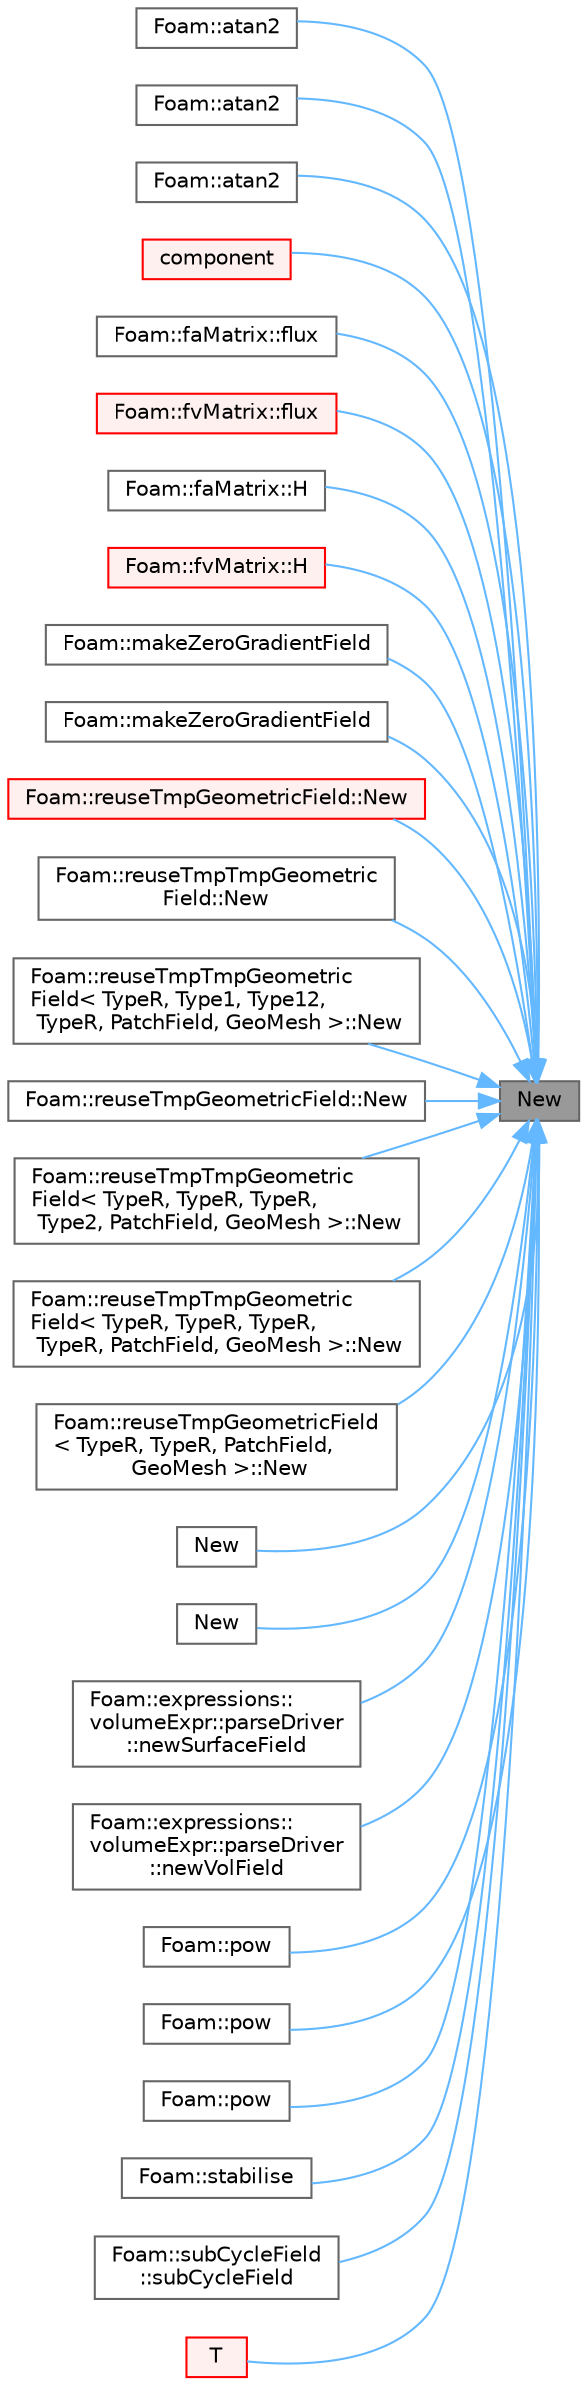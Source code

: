 digraph "New"
{
 // LATEX_PDF_SIZE
  bgcolor="transparent";
  edge [fontname=Helvetica,fontsize=10,labelfontname=Helvetica,labelfontsize=10];
  node [fontname=Helvetica,fontsize=10,shape=box,height=0.2,width=0.4];
  rankdir="RL";
  Node1 [id="Node000001",label="New",height=0.2,width=0.4,color="gray40", fillcolor="grey60", style="filled", fontcolor="black",tooltip=" "];
  Node1 -> Node2 [id="edge1_Node000001_Node000002",dir="back",color="steelblue1",style="solid",tooltip=" "];
  Node2 [id="Node000002",label="Foam::atan2",height=0.2,width=0.4,color="grey40", fillcolor="white", style="filled",URL="$namespaceFoam.html#aba721449cfdb92e098d1d0d8e3b7548c",tooltip=" "];
  Node1 -> Node3 [id="edge2_Node000001_Node000003",dir="back",color="steelblue1",style="solid",tooltip=" "];
  Node3 [id="Node000003",label="Foam::atan2",height=0.2,width=0.4,color="grey40", fillcolor="white", style="filled",URL="$namespaceFoam.html#a24fd7caa4e5886f9b2027b169e1a5ba5",tooltip=" "];
  Node1 -> Node4 [id="edge3_Node000001_Node000004",dir="back",color="steelblue1",style="solid",tooltip=" "];
  Node4 [id="Node000004",label="Foam::atan2",height=0.2,width=0.4,color="grey40", fillcolor="white", style="filled",URL="$namespaceFoam.html#ac75db8da28b973c833570d46fd8ca3f9",tooltip=" "];
  Node1 -> Node5 [id="edge4_Node000001_Node000005",dir="back",color="steelblue1",style="solid",tooltip=" "];
  Node5 [id="Node000005",label="component",height=0.2,width=0.4,color="red", fillcolor="#FFF0F0", style="filled",URL="$classFoam_1_1GeometricField.html#afd5045ff7a96a69f211fe3a9de64e3b6",tooltip=" "];
  Node1 -> Node13 [id="edge5_Node000001_Node000013",dir="back",color="steelblue1",style="solid",tooltip=" "];
  Node13 [id="Node000013",label="Foam::faMatrix::flux",height=0.2,width=0.4,color="grey40", fillcolor="white", style="filled",URL="$classFoam_1_1faMatrix.html#a4ccb076f62a7be02bc115e3c6c74a488",tooltip=" "];
  Node1 -> Node14 [id="edge6_Node000001_Node000014",dir="back",color="steelblue1",style="solid",tooltip=" "];
  Node14 [id="Node000014",label="Foam::fvMatrix::flux",height=0.2,width=0.4,color="red", fillcolor="#FFF0F0", style="filled",URL="$classFoam_1_1fvMatrix.html#a08a0042554e1fad1421e103a8edfc3f4",tooltip=" "];
  Node1 -> Node17 [id="edge7_Node000001_Node000017",dir="back",color="steelblue1",style="solid",tooltip=" "];
  Node17 [id="Node000017",label="Foam::faMatrix::H",height=0.2,width=0.4,color="grey40", fillcolor="white", style="filled",URL="$classFoam_1_1faMatrix.html#a7b041266d01333576b3e7e771d7aa290",tooltip=" "];
  Node1 -> Node18 [id="edge8_Node000001_Node000018",dir="back",color="steelblue1",style="solid",tooltip=" "];
  Node18 [id="Node000018",label="Foam::fvMatrix::H",height=0.2,width=0.4,color="red", fillcolor="#FFF0F0", style="filled",URL="$classFoam_1_1fvMatrix.html#ab48cc6540eedab5e23286b6fa19d53f5",tooltip=" "];
  Node1 -> Node21 [id="edge9_Node000001_Node000021",dir="back",color="steelblue1",style="solid",tooltip=" "];
  Node21 [id="Node000021",label="Foam::makeZeroGradientField",height=0.2,width=0.4,color="grey40", fillcolor="white", style="filled",URL="$namespaceFoam.html#aab67f65831d72f05d6a9d14669ea1fb1",tooltip=" "];
  Node1 -> Node22 [id="edge10_Node000001_Node000022",dir="back",color="steelblue1",style="solid",tooltip=" "];
  Node22 [id="Node000022",label="Foam::makeZeroGradientField",height=0.2,width=0.4,color="grey40", fillcolor="white", style="filled",URL="$namespaceFoam.html#a85956b1ed117e965074e7cecd8d1935d",tooltip=" "];
  Node1 -> Node23 [id="edge11_Node000001_Node000023",dir="back",color="steelblue1",style="solid",tooltip=" "];
  Node23 [id="Node000023",label="Foam::reuseTmpGeometricField::New",height=0.2,width=0.4,color="red", fillcolor="#FFF0F0", style="filled",URL="$structFoam_1_1reuseTmpGeometricField.html#a0fbf032869344b271a846b167f6a6155",tooltip=" "];
  Node1 -> Node34 [id="edge12_Node000001_Node000034",dir="back",color="steelblue1",style="solid",tooltip=" "];
  Node34 [id="Node000034",label="Foam::reuseTmpTmpGeometric\lField::New",height=0.2,width=0.4,color="grey40", fillcolor="white", style="filled",URL="$structFoam_1_1reuseTmpTmpGeometricField.html#aef9d2b4c98836fb457cb291ee28b459e",tooltip=" "];
  Node1 -> Node35 [id="edge13_Node000001_Node000035",dir="back",color="steelblue1",style="solid",tooltip=" "];
  Node35 [id="Node000035",label="Foam::reuseTmpTmpGeometric\lField\< TypeR, Type1, Type12,\l TypeR, PatchField, GeoMesh \>::New",height=0.2,width=0.4,color="grey40", fillcolor="white", style="filled",URL="$structFoam_1_1reuseTmpTmpGeometricField_3_01TypeR_00_01Type1_00_01Type12_00_01TypeR_00_01PatchField_00_01GeoMesh_01_4.html#ad85cc68c0e0ced4437b18aba3a1952a5",tooltip=" "];
  Node1 -> Node36 [id="edge14_Node000001_Node000036",dir="back",color="steelblue1",style="solid",tooltip=" "];
  Node36 [id="Node000036",label="Foam::reuseTmpGeometricField::New",height=0.2,width=0.4,color="grey40", fillcolor="white", style="filled",URL="$structFoam_1_1reuseTmpGeometricField.html#a8453b9ead547b1cc95a5ac1a3e4b1136",tooltip=" "];
  Node1 -> Node37 [id="edge15_Node000001_Node000037",dir="back",color="steelblue1",style="solid",tooltip=" "];
  Node37 [id="Node000037",label="Foam::reuseTmpTmpGeometric\lField\< TypeR, TypeR, TypeR,\l Type2, PatchField, GeoMesh \>::New",height=0.2,width=0.4,color="grey40", fillcolor="white", style="filled",URL="$structFoam_1_1reuseTmpTmpGeometricField_3_01TypeR_00_01TypeR_00_01TypeR_00_01Type2_00_01PatchField_00_01GeoMesh_01_4.html#a30ce9c95b17e41a978e981cb58313b71",tooltip=" "];
  Node1 -> Node38 [id="edge16_Node000001_Node000038",dir="back",color="steelblue1",style="solid",tooltip=" "];
  Node38 [id="Node000038",label="Foam::reuseTmpTmpGeometric\lField\< TypeR, TypeR, TypeR,\l TypeR, PatchField, GeoMesh \>::New",height=0.2,width=0.4,color="grey40", fillcolor="white", style="filled",URL="$structFoam_1_1reuseTmpTmpGeometricField_3_01TypeR_00_01TypeR_00_01TypeR_00_01TypeR_00_01PatchField_00_01GeoMesh_01_4.html#ad9ae183d301e9beb30b859f96af7a363",tooltip=" "];
  Node1 -> Node39 [id="edge17_Node000001_Node000039",dir="back",color="steelblue1",style="solid",tooltip=" "];
  Node39 [id="Node000039",label="Foam::reuseTmpGeometricField\l\< TypeR, TypeR, PatchField,\l GeoMesh \>::New",height=0.2,width=0.4,color="grey40", fillcolor="white", style="filled",URL="$structFoam_1_1reuseTmpGeometricField_3_01TypeR_00_01TypeR_00_01PatchField_00_01GeoMesh_01_4.html#a428ab300f55afc91669876211da7f56a",tooltip=" "];
  Node1 -> Node40 [id="edge18_Node000001_Node000040",dir="back",color="steelblue1",style="solid",tooltip=" "];
  Node40 [id="Node000040",label="New",height=0.2,width=0.4,color="grey40", fillcolor="white", style="filled",URL="$classFoam_1_1GeometricField.html#accc4d93915ef0784b9e3b3d2078acdb4",tooltip=" "];
  Node1 -> Node41 [id="edge19_Node000001_Node000041",dir="back",color="steelblue1",style="solid",tooltip=" "];
  Node41 [id="Node000041",label="New",height=0.2,width=0.4,color="grey40", fillcolor="white", style="filled",URL="$classFoam_1_1GeometricField.html#a12f8e69a821b3be45f21164de334549a",tooltip=" "];
  Node1 -> Node42 [id="edge20_Node000001_Node000042",dir="back",color="steelblue1",style="solid",tooltip=" "];
  Node42 [id="Node000042",label="Foam::expressions::\lvolumeExpr::parseDriver\l::newSurfaceField",height=0.2,width=0.4,color="grey40", fillcolor="white", style="filled",URL="$classFoam_1_1expressions_1_1volumeExpr_1_1parseDriver.html#a9a6cfee6ab1fdd7f5d5511ee72655d23",tooltip=" "];
  Node1 -> Node43 [id="edge21_Node000001_Node000043",dir="back",color="steelblue1",style="solid",tooltip=" "];
  Node43 [id="Node000043",label="Foam::expressions::\lvolumeExpr::parseDriver\l::newVolField",height=0.2,width=0.4,color="grey40", fillcolor="white", style="filled",URL="$classFoam_1_1expressions_1_1volumeExpr_1_1parseDriver.html#adc3ae8bdf32a93c63e52c2f6edbe95cb",tooltip=" "];
  Node1 -> Node44 [id="edge22_Node000001_Node000044",dir="back",color="steelblue1",style="solid",tooltip=" "];
  Node44 [id="Node000044",label="Foam::pow",height=0.2,width=0.4,color="grey40", fillcolor="white", style="filled",URL="$namespaceFoam.html#a56e35f8bb8994ef0e5b435d4e5b8fa18",tooltip=" "];
  Node1 -> Node45 [id="edge23_Node000001_Node000045",dir="back",color="steelblue1",style="solid",tooltip=" "];
  Node45 [id="Node000045",label="Foam::pow",height=0.2,width=0.4,color="grey40", fillcolor="white", style="filled",URL="$namespaceFoam.html#afa9cf744f9e43b1687ab9a471a89a824",tooltip=" "];
  Node1 -> Node46 [id="edge24_Node000001_Node000046",dir="back",color="steelblue1",style="solid",tooltip=" "];
  Node46 [id="Node000046",label="Foam::pow",height=0.2,width=0.4,color="grey40", fillcolor="white", style="filled",URL="$namespaceFoam.html#a965a55cd4a1493701665ab14f9693ed4",tooltip=" "];
  Node1 -> Node47 [id="edge25_Node000001_Node000047",dir="back",color="steelblue1",style="solid",tooltip=" "];
  Node47 [id="Node000047",label="Foam::stabilise",height=0.2,width=0.4,color="grey40", fillcolor="white", style="filled",URL="$namespaceFoam.html#a5ee316d57e0245b9aee4b605836e29ef",tooltip=" "];
  Node1 -> Node48 [id="edge26_Node000001_Node000048",dir="back",color="steelblue1",style="solid",tooltip=" "];
  Node48 [id="Node000048",label="Foam::subCycleField\l::subCycleField",height=0.2,width=0.4,color="grey40", fillcolor="white", style="filled",URL="$classFoam_1_1subCycleField.html#abeb743f63fee3d9c8ea523fb6bf0d321",tooltip=" "];
  Node1 -> Node49 [id="edge27_Node000001_Node000049",dir="back",color="steelblue1",style="solid",tooltip=" "];
  Node49 [id="Node000049",label="T",height=0.2,width=0.4,color="red", fillcolor="#FFF0F0", style="filled",URL="$classFoam_1_1GeometricField.html#a3dc255c9d5d35781fe750598ff9e27bd",tooltip=" "];
}
